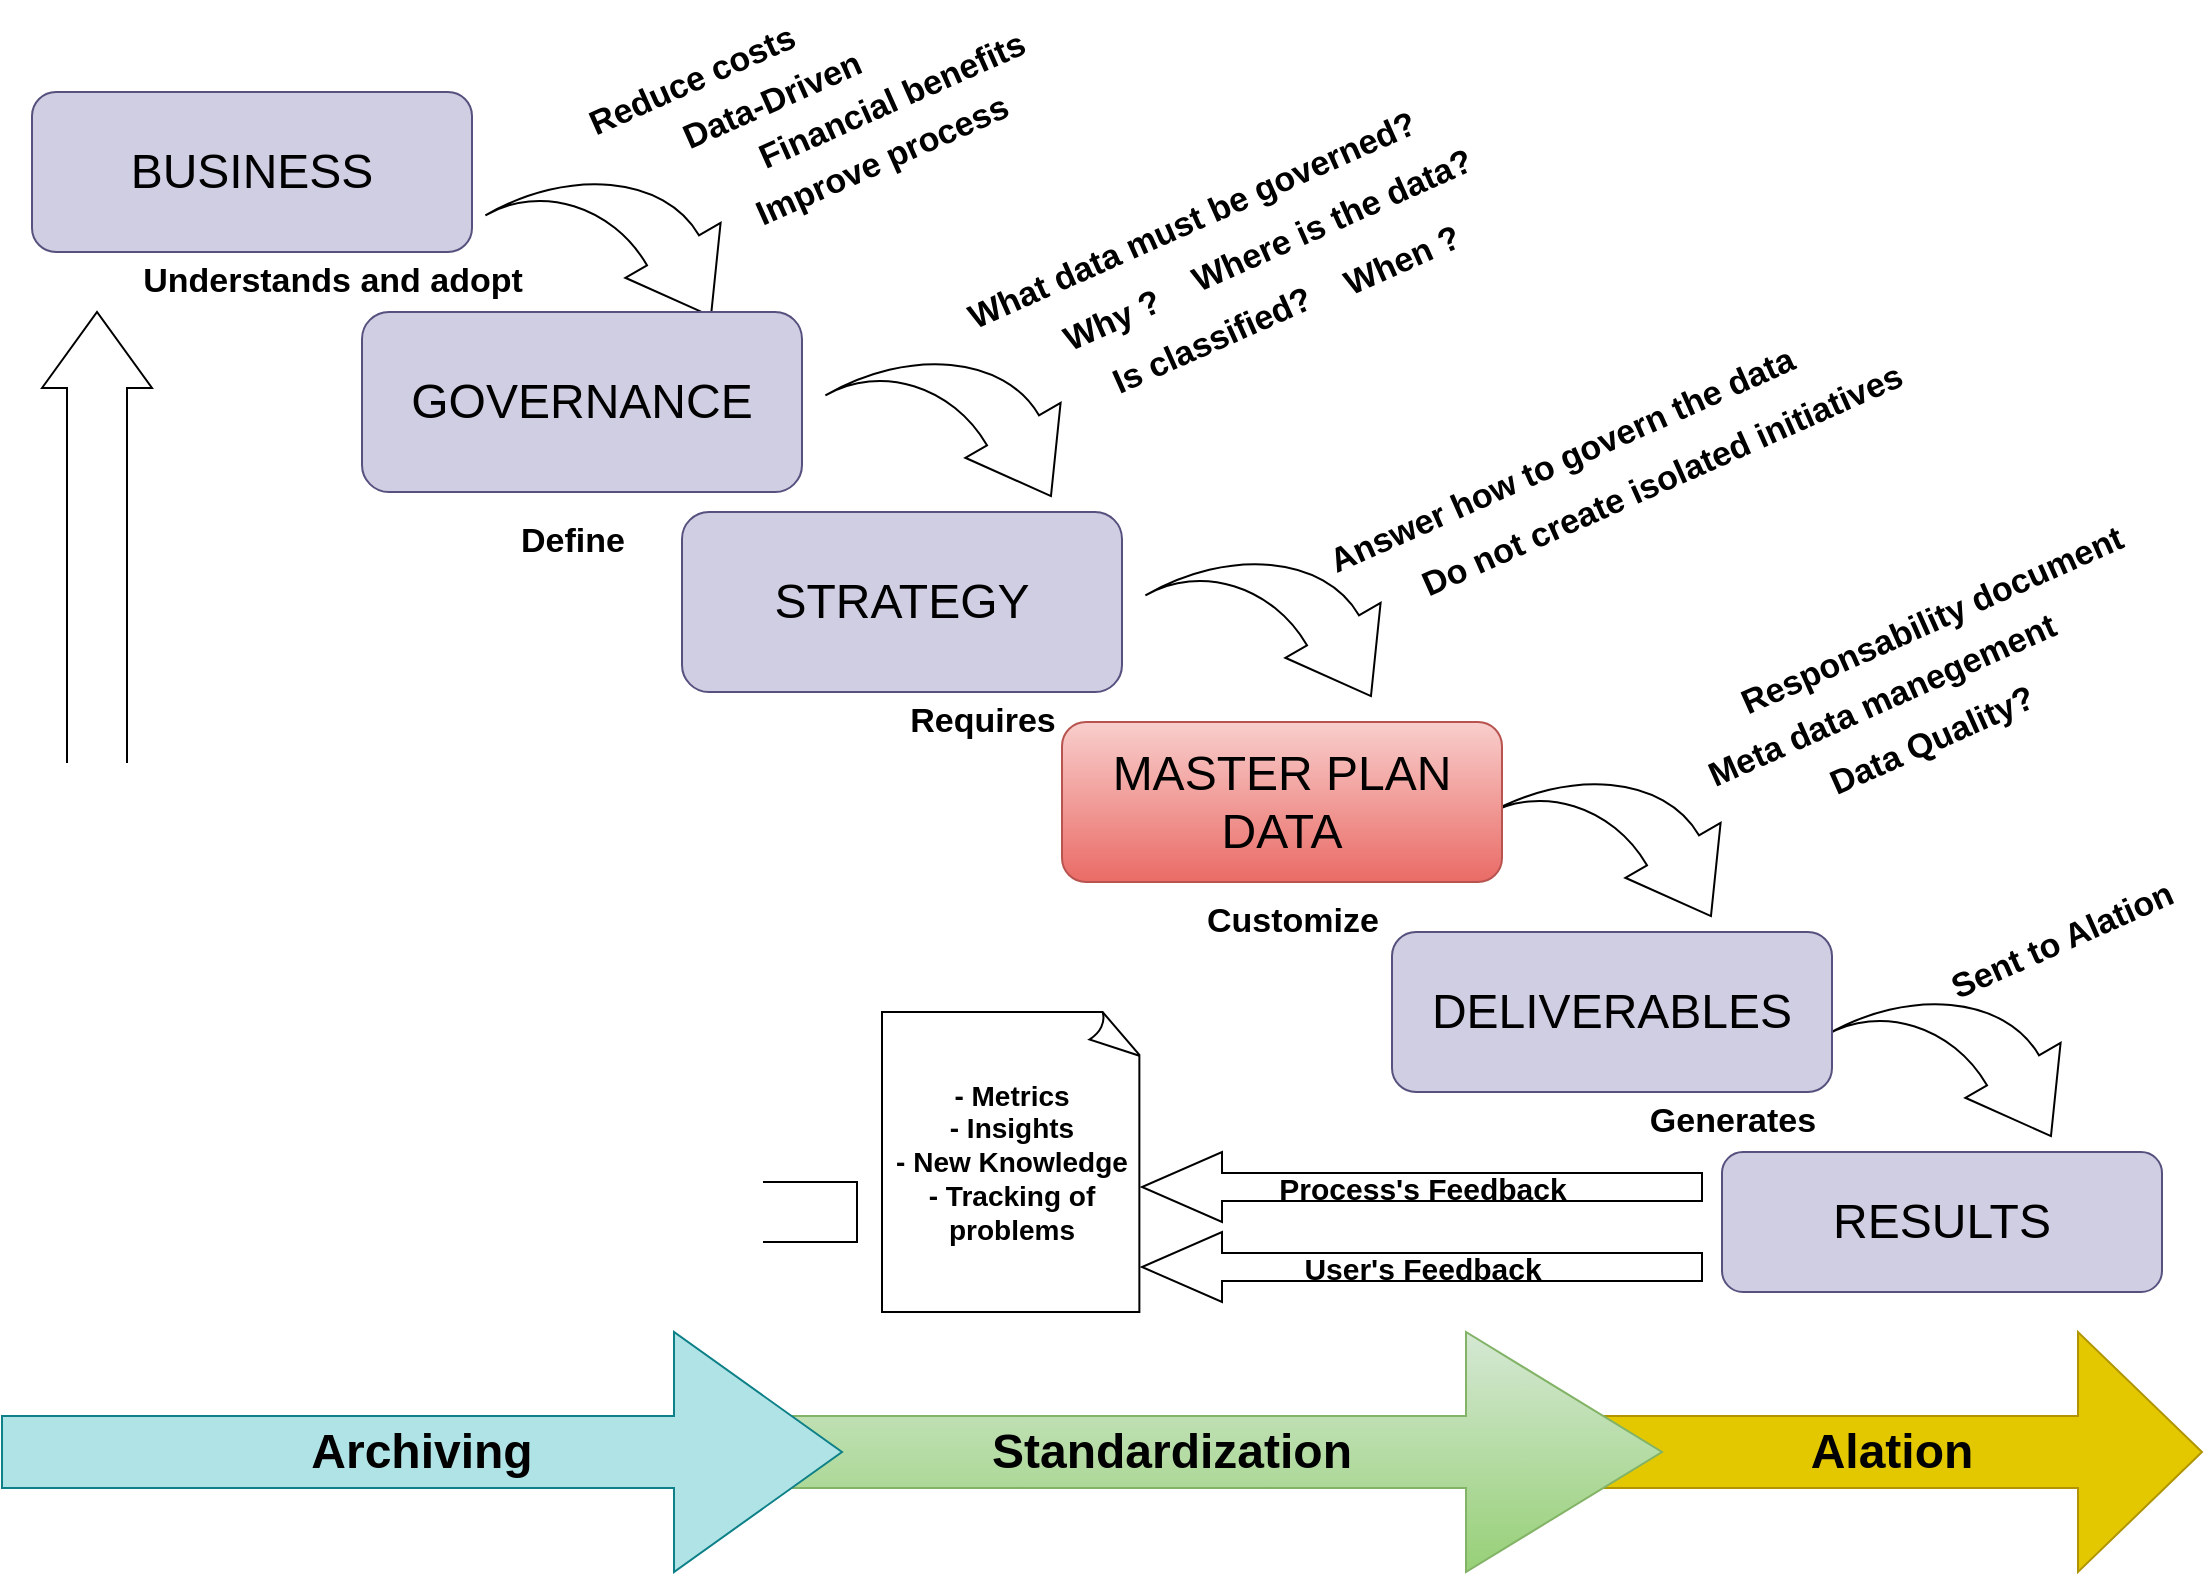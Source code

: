 <mxfile version="22.1.7" type="device">
  <diagram name="Page-1" id="ginxksvSzcz0-wzwdIlH">
    <mxGraphModel dx="1381" dy="704" grid="1" gridSize="10" guides="1" tooltips="1" connect="1" arrows="1" fold="1" page="1" pageScale="1" pageWidth="1100" pageHeight="850" math="0" shadow="0">
      <root>
        <mxCell id="0" />
        <mxCell id="1" parent="0" />
        <mxCell id="zKjQf9NB6djR3ccAE8Gm-3" value="&lt;font style=&quot;font-size: 24px;&quot;&gt;&lt;b&gt;Alation&lt;/b&gt;&lt;/font&gt;" style="shape=singleArrow;whiteSpace=wrap;html=1;fillColor=#e3c800;fontColor=#000000;strokeColor=#B09500;" vertex="1" parent="1">
          <mxGeometry x="790" y="700" width="310" height="120" as="geometry" />
        </mxCell>
        <mxCell id="zKjQf9NB6djR3ccAE8Gm-2" value="&lt;font style=&quot;font-size: 24px;&quot;&gt;&lt;b&gt;Standardization&lt;/b&gt;&lt;/font&gt;" style="shape=singleArrow;whiteSpace=wrap;html=1;fillColor=#d5e8d4;gradientColor=#97d077;strokeColor=#82b366;" vertex="1" parent="1">
          <mxGeometry x="340" y="700" width="490" height="120" as="geometry" />
        </mxCell>
        <mxCell id="zKjQf9NB6djR3ccAE8Gm-1" value="&lt;font size=&quot;1&quot; style=&quot;&quot;&gt;&lt;b style=&quot;font-size: 24px;&quot;&gt;Archiving&lt;/b&gt;&lt;/font&gt;" style="shape=singleArrow;whiteSpace=wrap;html=1;fillColor=#b0e3e6;strokeColor=#0e8088;" vertex="1" parent="1">
          <mxGeometry y="700" width="420" height="120" as="geometry" />
        </mxCell>
        <mxCell id="zKjQf9NB6djR3ccAE8Gm-10" value="" style="html=1;shadow=0;dashed=0;align=center;verticalAlign=middle;shape=mxgraph.arrows2.jumpInArrow;dy=15;dx=38;arrowHead=55;rotation=60;" vertex="1" parent="1">
          <mxGeometry x="260" y="110" width="100" height="100" as="geometry" />
        </mxCell>
        <mxCell id="zKjQf9NB6djR3ccAE8Gm-11" value="" style="html=1;shadow=0;dashed=0;align=center;verticalAlign=middle;shape=mxgraph.arrows2.jumpInArrow;dy=15;dx=38;arrowHead=55;rotation=60;" vertex="1" parent="1">
          <mxGeometry x="430" y="200" width="100" height="100" as="geometry" />
        </mxCell>
        <mxCell id="zKjQf9NB6djR3ccAE8Gm-12" value="" style="html=1;shadow=0;dashed=0;align=center;verticalAlign=middle;shape=mxgraph.arrows2.jumpInArrow;dy=15;dx=38;arrowHead=55;rotation=60;" vertex="1" parent="1">
          <mxGeometry x="590" y="300" width="100" height="100" as="geometry" />
        </mxCell>
        <mxCell id="zKjQf9NB6djR3ccAE8Gm-13" value="" style="html=1;shadow=0;dashed=0;align=center;verticalAlign=middle;shape=mxgraph.arrows2.jumpInArrow;dy=15;dx=38;arrowHead=55;rotation=60;" vertex="1" parent="1">
          <mxGeometry x="760" y="410" width="100" height="100" as="geometry" />
        </mxCell>
        <mxCell id="zKjQf9NB6djR3ccAE8Gm-14" value="" style="html=1;shadow=0;dashed=0;align=center;verticalAlign=middle;shape=mxgraph.arrows2.jumpInArrow;dy=15;dx=38;arrowHead=55;rotation=60;" vertex="1" parent="1">
          <mxGeometry x="930" y="520" width="100" height="100" as="geometry" />
        </mxCell>
        <mxCell id="zKjQf9NB6djR3ccAE8Gm-4" value="&lt;font style=&quot;font-size: 24px;&quot;&gt;BUSINESS&lt;/font&gt;" style="rounded=1;whiteSpace=wrap;html=1;fillColor=#d0cee2;strokeColor=#56517e;" vertex="1" parent="1">
          <mxGeometry x="15" y="80" width="220" height="80" as="geometry" />
        </mxCell>
        <mxCell id="zKjQf9NB6djR3ccAE8Gm-5" value="&lt;font style=&quot;font-size: 24px;&quot;&gt;GOVERNANCE&lt;/font&gt;" style="rounded=1;whiteSpace=wrap;html=1;fillColor=#d0cee2;strokeColor=#56517e;" vertex="1" parent="1">
          <mxGeometry x="180" y="190" width="220" height="90" as="geometry" />
        </mxCell>
        <mxCell id="zKjQf9NB6djR3ccAE8Gm-6" value="&lt;font style=&quot;font-size: 24px;&quot;&gt;STRATEGY&lt;/font&gt;" style="rounded=1;whiteSpace=wrap;html=1;fillColor=#d0cee2;strokeColor=#56517e;" vertex="1" parent="1">
          <mxGeometry x="340" y="290" width="220" height="90" as="geometry" />
        </mxCell>
        <mxCell id="zKjQf9NB6djR3ccAE8Gm-7" value="&lt;font style=&quot;font-size: 24px;&quot;&gt;MASTER PLAN DATA&lt;/font&gt;" style="rounded=1;whiteSpace=wrap;html=1;fillColor=#f8cecc;strokeColor=#b85450;gradientColor=#ea6b66;" vertex="1" parent="1">
          <mxGeometry x="530" y="395" width="220" height="80" as="geometry" />
        </mxCell>
        <mxCell id="zKjQf9NB6djR3ccAE8Gm-8" value="&lt;font style=&quot;font-size: 24px;&quot;&gt;DELIVERABLES&lt;/font&gt;" style="rounded=1;whiteSpace=wrap;html=1;fillColor=#d0cee2;strokeColor=#56517e;" vertex="1" parent="1">
          <mxGeometry x="695" y="500" width="220" height="80" as="geometry" />
        </mxCell>
        <mxCell id="zKjQf9NB6djR3ccAE8Gm-9" value="&lt;font style=&quot;font-size: 24px;&quot;&gt;RESULTS&lt;/font&gt;" style="rounded=1;whiteSpace=wrap;html=1;fillColor=#d0cee2;strokeColor=#56517e;" vertex="1" parent="1">
          <mxGeometry x="860" y="610" width="220" height="70" as="geometry" />
        </mxCell>
        <mxCell id="zKjQf9NB6djR3ccAE8Gm-15" value="&lt;b style=&quot;font-size: 17px;&quot;&gt;Understands and adopt&lt;br&gt;&lt;/b&gt;" style="text;html=1;align=center;verticalAlign=middle;resizable=0;points=[];autosize=1;strokeColor=none;fillColor=none;" vertex="1" parent="1">
          <mxGeometry x="60" y="160" width="210" height="30" as="geometry" />
        </mxCell>
        <mxCell id="zKjQf9NB6djR3ccAE8Gm-16" value="&lt;b style=&quot;font-size: 17px;&quot;&gt;Requires&lt;/b&gt;" style="text;html=1;align=center;verticalAlign=middle;resizable=0;points=[];autosize=1;strokeColor=none;fillColor=none;" vertex="1" parent="1">
          <mxGeometry x="440" y="380" width="100" height="30" as="geometry" />
        </mxCell>
        <mxCell id="zKjQf9NB6djR3ccAE8Gm-17" value="&lt;span style=&quot;font-size: 17px;&quot;&gt;&lt;b&gt;Generates&lt;/b&gt;&lt;/span&gt;" style="text;html=1;align=center;verticalAlign=middle;resizable=0;points=[];autosize=1;strokeColor=none;fillColor=none;" vertex="1" parent="1">
          <mxGeometry x="810" y="580" width="110" height="30" as="geometry" />
        </mxCell>
        <mxCell id="zKjQf9NB6djR3ccAE8Gm-18" value="&lt;span style=&quot;font-size: 17px;&quot;&gt;&lt;b&gt;Customize&lt;/b&gt;&lt;/span&gt;" style="text;html=1;align=center;verticalAlign=middle;resizable=0;points=[];autosize=1;strokeColor=none;fillColor=none;" vertex="1" parent="1">
          <mxGeometry x="590" y="480" width="110" height="30" as="geometry" />
        </mxCell>
        <mxCell id="zKjQf9NB6djR3ccAE8Gm-19" value="&lt;b style=&quot;font-size: 17px;&quot;&gt;Reduce costs&lt;br&gt;&lt;/b&gt;" style="text;html=1;align=center;verticalAlign=middle;resizable=0;points=[];autosize=1;strokeColor=none;fillColor=none;rotation=-24;" vertex="1" parent="1">
          <mxGeometry x="280" y="60" width="130" height="30" as="geometry" />
        </mxCell>
        <mxCell id="zKjQf9NB6djR3ccAE8Gm-20" value="&lt;b style=&quot;font-size: 17px;&quot;&gt;Data-Driven&lt;br&gt;&lt;/b&gt;" style="text;html=1;align=center;verticalAlign=middle;resizable=0;points=[];autosize=1;strokeColor=none;fillColor=none;rotation=-24;" vertex="1" parent="1">
          <mxGeometry x="325" y="70" width="120" height="30" as="geometry" />
        </mxCell>
        <mxCell id="zKjQf9NB6djR3ccAE8Gm-21" value="&lt;span style=&quot;font-size: 17px;&quot;&gt;&lt;b&gt;Define&lt;/b&gt;&lt;/span&gt;" style="text;html=1;align=center;verticalAlign=middle;resizable=0;points=[];autosize=1;strokeColor=none;fillColor=none;" vertex="1" parent="1">
          <mxGeometry x="245" y="290" width="80" height="30" as="geometry" />
        </mxCell>
        <mxCell id="zKjQf9NB6djR3ccAE8Gm-22" value="&lt;b style=&quot;font-size: 17px;&quot;&gt;What data must be governed?&lt;br&gt;&lt;/b&gt;" style="text;html=1;align=center;verticalAlign=middle;resizable=0;points=[];autosize=1;strokeColor=none;fillColor=none;rotation=-24;" vertex="1" parent="1">
          <mxGeometry x="460" y="130" width="270" height="30" as="geometry" />
        </mxCell>
        <mxCell id="zKjQf9NB6djR3ccAE8Gm-23" value="&lt;b style=&quot;font-size: 17px;&quot;&gt;Why ?&lt;br&gt;&lt;/b&gt;" style="text;html=1;align=center;verticalAlign=middle;resizable=0;points=[];autosize=1;strokeColor=none;fillColor=none;rotation=-24;" vertex="1" parent="1">
          <mxGeometry x="520" y="180" width="70" height="30" as="geometry" />
        </mxCell>
        <mxCell id="zKjQf9NB6djR3ccAE8Gm-24" value="&lt;b style=&quot;font-size: 17px;&quot;&gt;When ?&lt;br&gt;&lt;/b&gt;" style="text;html=1;align=center;verticalAlign=middle;resizable=0;points=[];autosize=1;strokeColor=none;fillColor=none;rotation=-24;" vertex="1" parent="1">
          <mxGeometry x="660" y="150" width="80" height="30" as="geometry" />
        </mxCell>
        <mxCell id="zKjQf9NB6djR3ccAE8Gm-25" value="&lt;b style=&quot;font-size: 17px;&quot;&gt;Answer how to govern the data&lt;br&gt;&lt;/b&gt;" style="text;html=1;align=center;verticalAlign=middle;resizable=0;points=[];autosize=1;strokeColor=none;fillColor=none;rotation=-24;" vertex="1" parent="1">
          <mxGeometry x="640" y="250" width="280" height="30" as="geometry" />
        </mxCell>
        <mxCell id="zKjQf9NB6djR3ccAE8Gm-26" value="&lt;b style=&quot;font-size: 17px;&quot;&gt;Meta data manegement&lt;br&gt;&lt;/b&gt;" style="text;html=1;align=center;verticalAlign=middle;resizable=0;points=[];autosize=1;strokeColor=none;fillColor=none;rotation=-24;" vertex="1" parent="1">
          <mxGeometry x="835" y="370" width="210" height="30" as="geometry" />
        </mxCell>
        <mxCell id="zKjQf9NB6djR3ccAE8Gm-27" value="&lt;b style=&quot;font-size: 17px;&quot;&gt;Data Quality?&lt;br&gt;&lt;/b&gt;" style="text;html=1;align=center;verticalAlign=middle;resizable=0;points=[];autosize=1;strokeColor=none;fillColor=none;rotation=-24;" vertex="1" parent="1">
          <mxGeometry x="900" y="390" width="130" height="30" as="geometry" />
        </mxCell>
        <mxCell id="zKjQf9NB6djR3ccAE8Gm-28" value="&lt;b style=&quot;font-size: 17px;&quot;&gt;Responsability document&lt;br&gt;&lt;/b&gt;" style="text;html=1;align=center;verticalAlign=middle;resizable=0;points=[];autosize=1;strokeColor=none;fillColor=none;rotation=-24;" vertex="1" parent="1">
          <mxGeometry x="850" y="330" width="230" height="30" as="geometry" />
        </mxCell>
        <mxCell id="zKjQf9NB6djR3ccAE8Gm-29" value="&lt;b style=&quot;font-size: 17px;&quot;&gt;Sent to Alation&lt;br&gt;&lt;/b&gt;" style="text;html=1;align=center;verticalAlign=middle;resizable=0;points=[];autosize=1;strokeColor=none;fillColor=none;rotation=-24;" vertex="1" parent="1">
          <mxGeometry x="960" y="490" width="140" height="30" as="geometry" />
        </mxCell>
        <mxCell id="zKjQf9NB6djR3ccAE8Gm-31" value="" style="html=1;shadow=0;dashed=0;align=center;verticalAlign=middle;shape=mxgraph.arrows2.bendArrow;dy=15;dx=38;notch=0;arrowHead=55;rounded=1;rotation=-90;" vertex="1" parent="1">
          <mxGeometry x="-8.75" y="218.75" width="465" height="407.5" as="geometry" />
        </mxCell>
        <mxCell id="zKjQf9NB6djR3ccAE8Gm-32" value="&lt;b&gt;&lt;font style=&quot;font-size: 17px;&quot;&gt;Financial benefits&lt;/font&gt;&lt;/b&gt;" style="text;html=1;align=center;verticalAlign=middle;resizable=0;points=[];autosize=1;strokeColor=none;fillColor=none;rotation=-24;" vertex="1" parent="1">
          <mxGeometry x="360" y="70" width="170" height="30" as="geometry" />
        </mxCell>
        <mxCell id="zKjQf9NB6djR3ccAE8Gm-38" value="&lt;b style=&quot;font-size: 17px;&quot;&gt;Where is the data?&lt;br&gt;&lt;/b&gt;" style="text;html=1;align=center;verticalAlign=middle;resizable=0;points=[];autosize=1;strokeColor=none;fillColor=none;rotation=-24;" vertex="1" parent="1">
          <mxGeometry x="580" y="130" width="170" height="30" as="geometry" />
        </mxCell>
        <mxCell id="zKjQf9NB6djR3ccAE8Gm-39" value="&lt;b style=&quot;font-size: 17px;&quot;&gt;Is classified?&lt;br&gt;&lt;/b&gt;" style="text;html=1;align=center;verticalAlign=middle;resizable=0;points=[];autosize=1;strokeColor=none;fillColor=none;rotation=-24;" vertex="1" parent="1">
          <mxGeometry x="540" y="190" width="130" height="30" as="geometry" />
        </mxCell>
        <mxCell id="zKjQf9NB6djR3ccAE8Gm-40" value="&lt;b&gt;&lt;font style=&quot;font-size: 15px;&quot;&gt;User&#39;s Feedback&lt;/font&gt;&lt;/b&gt;" style="html=1;shadow=0;dashed=0;align=center;verticalAlign=middle;shape=mxgraph.arrows2.arrow;dy=0.6;dx=40;flipH=1;notch=0;" vertex="1" parent="1">
          <mxGeometry x="570" y="650" width="280" height="35" as="geometry" />
        </mxCell>
        <mxCell id="zKjQf9NB6djR3ccAE8Gm-43" value="&lt;b style=&quot;font-size: 14px;&quot;&gt;- Metrics&lt;br&gt;- Insights&lt;br&gt;- New Knowledge&lt;br&gt;- Tracking of problems&lt;/b&gt;" style="whiteSpace=wrap;html=1;shape=mxgraph.basic.document" vertex="1" parent="1">
          <mxGeometry x="440" y="540" width="130" height="150" as="geometry" />
        </mxCell>
        <mxCell id="zKjQf9NB6djR3ccAE8Gm-44" value="&lt;span style=&quot;font-size: 17px;&quot;&gt;&lt;b&gt;Improve process&lt;br&gt;&lt;/b&gt;&lt;/span&gt;" style="text;html=1;align=center;verticalAlign=middle;resizable=0;points=[];autosize=1;strokeColor=none;fillColor=none;rotation=-24;" vertex="1" parent="1">
          <mxGeometry x="360" y="100" width="160" height="30" as="geometry" />
        </mxCell>
        <mxCell id="zKjQf9NB6djR3ccAE8Gm-45" value="&lt;b style=&quot;font-size: 17px;&quot;&gt;Do not create isolated &lt;/b&gt;&lt;span style=&quot;font-size: 17px;&quot;&gt;&lt;b&gt;initiatives&lt;/b&gt;&lt;/span&gt;" style="text;html=1;align=center;verticalAlign=middle;resizable=0;points=[];autosize=1;strokeColor=none;fillColor=none;rotation=-24;" vertex="1" parent="1">
          <mxGeometry x="690" y="260" width="280" height="30" as="geometry" />
        </mxCell>
        <mxCell id="zKjQf9NB6djR3ccAE8Gm-46" value="&lt;b&gt;&lt;font style=&quot;font-size: 15px;&quot;&gt;Process&#39;s Feedback&lt;/font&gt;&lt;/b&gt;" style="html=1;shadow=0;dashed=0;align=center;verticalAlign=middle;shape=mxgraph.arrows2.arrow;dy=0.6;dx=40;flipH=1;notch=0;" vertex="1" parent="1">
          <mxGeometry x="570" y="610" width="280" height="35" as="geometry" />
        </mxCell>
      </root>
    </mxGraphModel>
  </diagram>
</mxfile>
